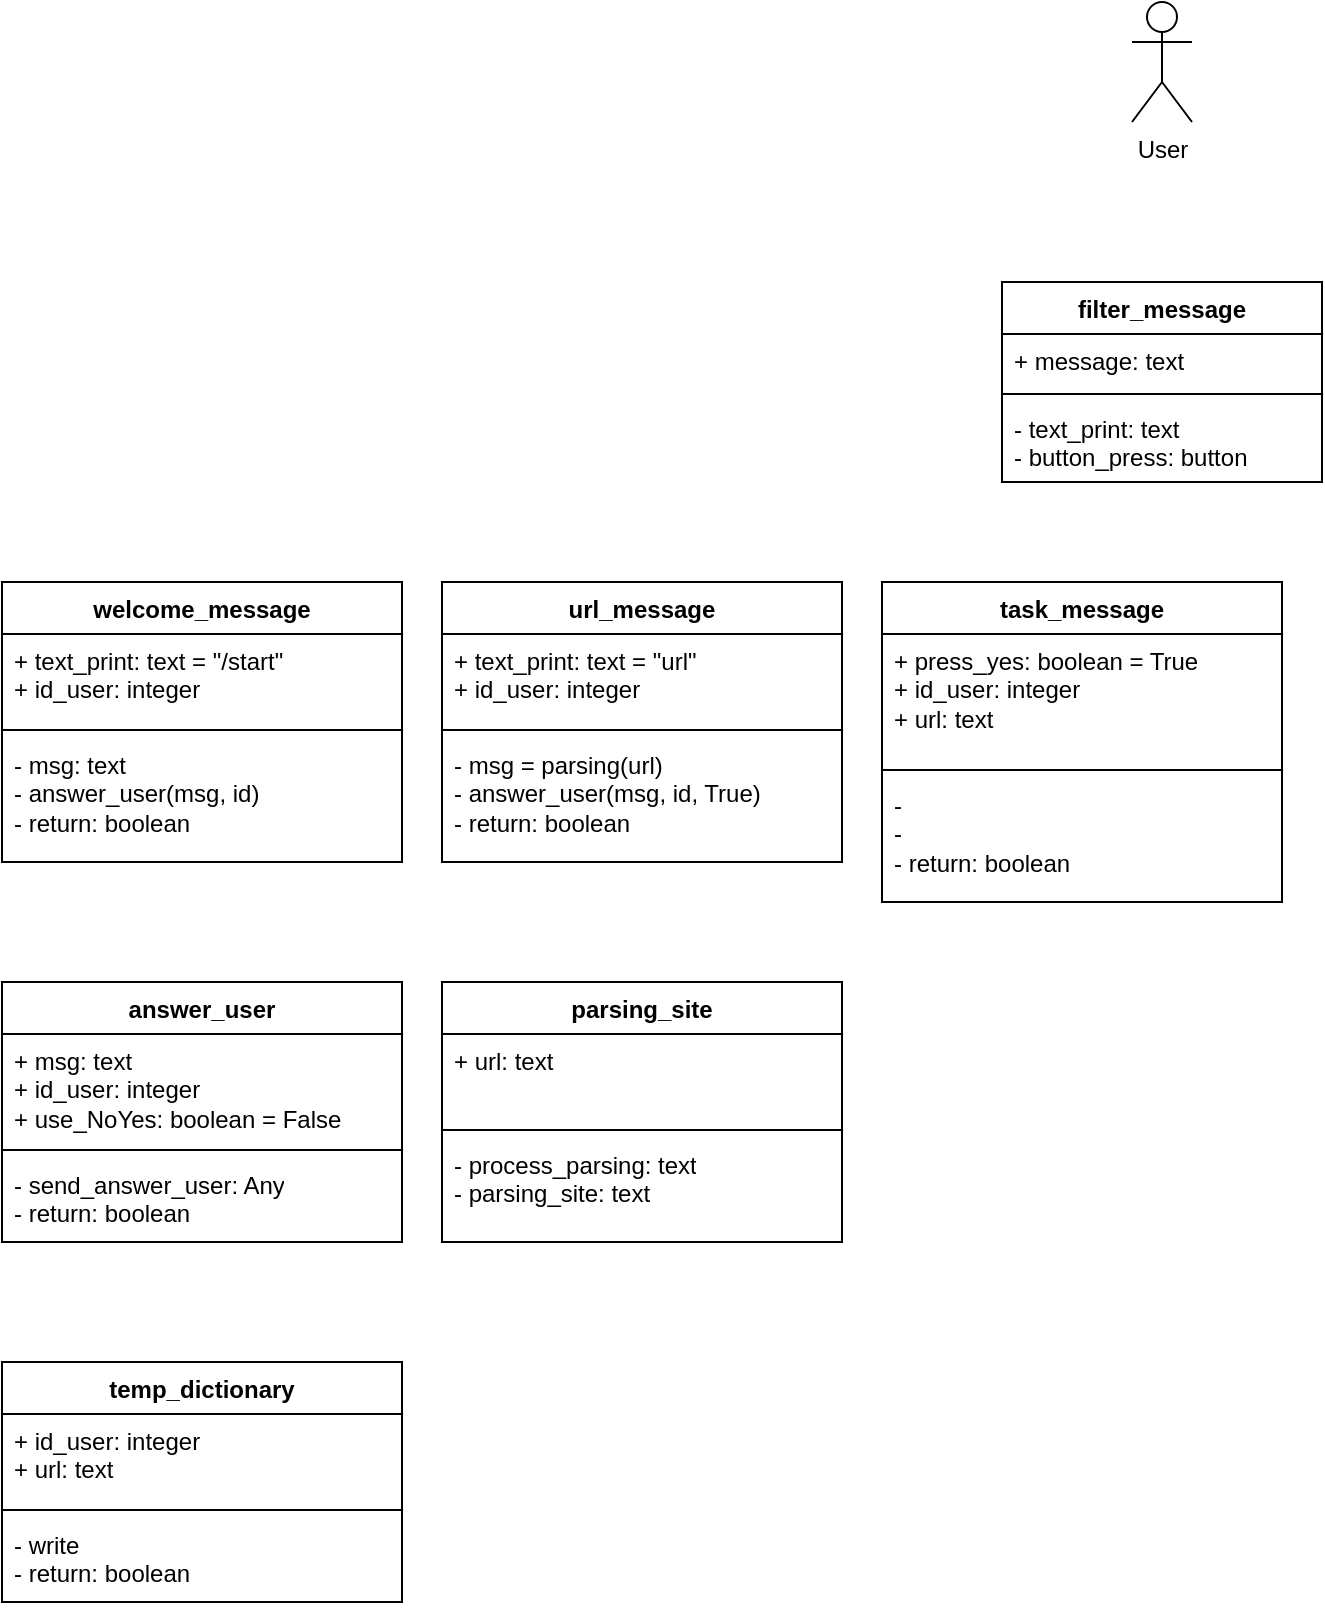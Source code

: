 <mxfile version="22.0.8" type="github">
  <diagram name="Страница — 1" id="5FJGtUaLvc8kbi69Jgre">
    <mxGraphModel dx="2922" dy="1099" grid="1" gridSize="10" guides="1" tooltips="1" connect="1" arrows="1" fold="1" page="1" pageScale="1" pageWidth="827" pageHeight="1169" math="0" shadow="0">
      <root>
        <mxCell id="0" />
        <mxCell id="1" parent="0" />
        <mxCell id="H9uGGTbssXHLd05-33D6-1" value="filter_message" style="swimlane;fontStyle=1;align=center;verticalAlign=top;childLayout=stackLayout;horizontal=1;startSize=26;horizontalStack=0;resizeParent=1;resizeParentMax=0;resizeLast=0;collapsible=1;marginBottom=0;whiteSpace=wrap;html=1;" parent="1" vertex="1">
          <mxGeometry x="-400" y="170" width="160" height="100" as="geometry" />
        </mxCell>
        <mxCell id="H9uGGTbssXHLd05-33D6-2" value="+ message: text" style="text;strokeColor=none;fillColor=none;align=left;verticalAlign=top;spacingLeft=4;spacingRight=4;overflow=hidden;rotatable=0;points=[[0,0.5],[1,0.5]];portConstraint=eastwest;whiteSpace=wrap;html=1;" parent="H9uGGTbssXHLd05-33D6-1" vertex="1">
          <mxGeometry y="26" width="160" height="26" as="geometry" />
        </mxCell>
        <mxCell id="H9uGGTbssXHLd05-33D6-3" value="" style="line;strokeWidth=1;fillColor=none;align=left;verticalAlign=middle;spacingTop=-1;spacingLeft=3;spacingRight=3;rotatable=0;labelPosition=right;points=[];portConstraint=eastwest;strokeColor=inherit;" parent="H9uGGTbssXHLd05-33D6-1" vertex="1">
          <mxGeometry y="52" width="160" height="8" as="geometry" />
        </mxCell>
        <mxCell id="H9uGGTbssXHLd05-33D6-4" value="- text_print: text&lt;br&gt;- button_press: button" style="text;strokeColor=none;fillColor=none;align=left;verticalAlign=top;spacingLeft=4;spacingRight=4;overflow=hidden;rotatable=0;points=[[0,0.5],[1,0.5]];portConstraint=eastwest;whiteSpace=wrap;html=1;" parent="H9uGGTbssXHLd05-33D6-1" vertex="1">
          <mxGeometry y="60" width="160" height="40" as="geometry" />
        </mxCell>
        <mxCell id="H9uGGTbssXHLd05-33D6-6" value="User" style="shape=umlActor;verticalLabelPosition=bottom;verticalAlign=top;html=1;" parent="1" vertex="1">
          <mxGeometry x="-335" y="30" width="30" height="60" as="geometry" />
        </mxCell>
        <mxCell id="H0bfLcFETeNuK2Q-7Ryl-2" value="welcome_message" style="swimlane;fontStyle=1;align=center;verticalAlign=top;childLayout=stackLayout;horizontal=1;startSize=26;horizontalStack=0;resizeParent=1;resizeParentMax=0;resizeLast=0;collapsible=1;marginBottom=0;whiteSpace=wrap;html=1;" parent="1" vertex="1">
          <mxGeometry x="-900" y="320" width="200" height="140" as="geometry" />
        </mxCell>
        <mxCell id="H0bfLcFETeNuK2Q-7Ryl-3" value="+ text_print: text = &quot;/start&quot;&lt;br&gt;+ id_user: integer" style="text;strokeColor=none;fillColor=none;align=left;verticalAlign=top;spacingLeft=4;spacingRight=4;overflow=hidden;rotatable=0;points=[[0,0.5],[1,0.5]];portConstraint=eastwest;whiteSpace=wrap;html=1;" parent="H0bfLcFETeNuK2Q-7Ryl-2" vertex="1">
          <mxGeometry y="26" width="200" height="44" as="geometry" />
        </mxCell>
        <mxCell id="H0bfLcFETeNuK2Q-7Ryl-4" value="" style="line;strokeWidth=1;fillColor=none;align=left;verticalAlign=middle;spacingTop=-1;spacingLeft=3;spacingRight=3;rotatable=0;labelPosition=right;points=[];portConstraint=eastwest;strokeColor=inherit;" parent="H0bfLcFETeNuK2Q-7Ryl-2" vertex="1">
          <mxGeometry y="70" width="200" height="8" as="geometry" />
        </mxCell>
        <mxCell id="H0bfLcFETeNuK2Q-7Ryl-5" value="- msg: text&lt;br&gt;- answer_user(msg, id)&lt;br&gt;-&amp;nbsp;return: boolean" style="text;strokeColor=none;fillColor=none;align=left;verticalAlign=top;spacingLeft=4;spacingRight=4;overflow=hidden;rotatable=0;points=[[0,0.5],[1,0.5]];portConstraint=eastwest;whiteSpace=wrap;html=1;" parent="H0bfLcFETeNuK2Q-7Ryl-2" vertex="1">
          <mxGeometry y="78" width="200" height="62" as="geometry" />
        </mxCell>
        <mxCell id="H0bfLcFETeNuK2Q-7Ryl-6" value="answer_user" style="swimlane;fontStyle=1;align=center;verticalAlign=top;childLayout=stackLayout;horizontal=1;startSize=26;horizontalStack=0;resizeParent=1;resizeParentMax=0;resizeLast=0;collapsible=1;marginBottom=0;whiteSpace=wrap;html=1;" parent="1" vertex="1">
          <mxGeometry x="-900" y="520" width="200" height="130" as="geometry" />
        </mxCell>
        <mxCell id="H0bfLcFETeNuK2Q-7Ryl-7" value="+ msg: text&lt;br&gt;+ id_user: integer&lt;br&gt;+ use_NoYes: boolean = False" style="text;strokeColor=none;fillColor=none;align=left;verticalAlign=top;spacingLeft=4;spacingRight=4;overflow=hidden;rotatable=0;points=[[0,0.5],[1,0.5]];portConstraint=eastwest;whiteSpace=wrap;html=1;" parent="H0bfLcFETeNuK2Q-7Ryl-6" vertex="1">
          <mxGeometry y="26" width="200" height="54" as="geometry" />
        </mxCell>
        <mxCell id="H0bfLcFETeNuK2Q-7Ryl-8" value="" style="line;strokeWidth=1;fillColor=none;align=left;verticalAlign=middle;spacingTop=-1;spacingLeft=3;spacingRight=3;rotatable=0;labelPosition=right;points=[];portConstraint=eastwest;strokeColor=inherit;" parent="H0bfLcFETeNuK2Q-7Ryl-6" vertex="1">
          <mxGeometry y="80" width="200" height="8" as="geometry" />
        </mxCell>
        <mxCell id="H0bfLcFETeNuK2Q-7Ryl-9" value="- send_answer_user: Any&lt;br&gt;- return: boolean" style="text;strokeColor=none;fillColor=none;align=left;verticalAlign=top;spacingLeft=4;spacingRight=4;overflow=hidden;rotatable=0;points=[[0,0.5],[1,0.5]];portConstraint=eastwest;whiteSpace=wrap;html=1;" parent="H0bfLcFETeNuK2Q-7Ryl-6" vertex="1">
          <mxGeometry y="88" width="200" height="42" as="geometry" />
        </mxCell>
        <mxCell id="ytyW5f8ttz-P0lV4MFBV-1" value="url_message" style="swimlane;fontStyle=1;align=center;verticalAlign=top;childLayout=stackLayout;horizontal=1;startSize=26;horizontalStack=0;resizeParent=1;resizeParentMax=0;resizeLast=0;collapsible=1;marginBottom=0;whiteSpace=wrap;html=1;" parent="1" vertex="1">
          <mxGeometry x="-680" y="320" width="200" height="140" as="geometry" />
        </mxCell>
        <mxCell id="ytyW5f8ttz-P0lV4MFBV-2" value="+ text_print: text = &quot;url&quot;&amp;nbsp;&lt;br&gt;+ id_user: integer" style="text;strokeColor=none;fillColor=none;align=left;verticalAlign=top;spacingLeft=4;spacingRight=4;overflow=hidden;rotatable=0;points=[[0,0.5],[1,0.5]];portConstraint=eastwest;whiteSpace=wrap;html=1;" parent="ytyW5f8ttz-P0lV4MFBV-1" vertex="1">
          <mxGeometry y="26" width="200" height="44" as="geometry" />
        </mxCell>
        <mxCell id="ytyW5f8ttz-P0lV4MFBV-3" value="" style="line;strokeWidth=1;fillColor=none;align=left;verticalAlign=middle;spacingTop=-1;spacingLeft=3;spacingRight=3;rotatable=0;labelPosition=right;points=[];portConstraint=eastwest;strokeColor=inherit;" parent="ytyW5f8ttz-P0lV4MFBV-1" vertex="1">
          <mxGeometry y="70" width="200" height="8" as="geometry" />
        </mxCell>
        <mxCell id="ytyW5f8ttz-P0lV4MFBV-4" value="- msg = parsing(url)&lt;br&gt;- answer_user(msg, id, True)&lt;br&gt;- return: boolean" style="text;strokeColor=none;fillColor=none;align=left;verticalAlign=top;spacingLeft=4;spacingRight=4;overflow=hidden;rotatable=0;points=[[0,0.5],[1,0.5]];portConstraint=eastwest;whiteSpace=wrap;html=1;" parent="ytyW5f8ttz-P0lV4MFBV-1" vertex="1">
          <mxGeometry y="78" width="200" height="62" as="geometry" />
        </mxCell>
        <mxCell id="ytyW5f8ttz-P0lV4MFBV-6" value="parsing_site" style="swimlane;fontStyle=1;align=center;verticalAlign=top;childLayout=stackLayout;horizontal=1;startSize=26;horizontalStack=0;resizeParent=1;resizeParentMax=0;resizeLast=0;collapsible=1;marginBottom=0;whiteSpace=wrap;html=1;" parent="1" vertex="1">
          <mxGeometry x="-680" y="520" width="200" height="130" as="geometry" />
        </mxCell>
        <mxCell id="ytyW5f8ttz-P0lV4MFBV-7" value="+ url: text" style="text;strokeColor=none;fillColor=none;align=left;verticalAlign=top;spacingLeft=4;spacingRight=4;overflow=hidden;rotatable=0;points=[[0,0.5],[1,0.5]];portConstraint=eastwest;whiteSpace=wrap;html=1;" parent="ytyW5f8ttz-P0lV4MFBV-6" vertex="1">
          <mxGeometry y="26" width="200" height="44" as="geometry" />
        </mxCell>
        <mxCell id="ytyW5f8ttz-P0lV4MFBV-8" value="" style="line;strokeWidth=1;fillColor=none;align=left;verticalAlign=middle;spacingTop=-1;spacingLeft=3;spacingRight=3;rotatable=0;labelPosition=right;points=[];portConstraint=eastwest;strokeColor=inherit;" parent="ytyW5f8ttz-P0lV4MFBV-6" vertex="1">
          <mxGeometry y="70" width="200" height="8" as="geometry" />
        </mxCell>
        <mxCell id="ytyW5f8ttz-P0lV4MFBV-9" value="- process_parsing: text&lt;br&gt;- parsing_site: text" style="text;strokeColor=none;fillColor=none;align=left;verticalAlign=top;spacingLeft=4;spacingRight=4;overflow=hidden;rotatable=0;points=[[0,0.5],[1,0.5]];portConstraint=eastwest;whiteSpace=wrap;html=1;" parent="ytyW5f8ttz-P0lV4MFBV-6" vertex="1">
          <mxGeometry y="78" width="200" height="52" as="geometry" />
        </mxCell>
        <mxCell id="ytyW5f8ttz-P0lV4MFBV-10" value="task_message" style="swimlane;fontStyle=1;align=center;verticalAlign=top;childLayout=stackLayout;horizontal=1;startSize=26;horizontalStack=0;resizeParent=1;resizeParentMax=0;resizeLast=0;collapsible=1;marginBottom=0;whiteSpace=wrap;html=1;" parent="1" vertex="1">
          <mxGeometry x="-460" y="320" width="200" height="160" as="geometry" />
        </mxCell>
        <mxCell id="ytyW5f8ttz-P0lV4MFBV-11" value="+ press_yes: boolean = True&lt;br&gt;+ id_user: integer&lt;br&gt;+ url: text&amp;nbsp;" style="text;strokeColor=none;fillColor=none;align=left;verticalAlign=top;spacingLeft=4;spacingRight=4;overflow=hidden;rotatable=0;points=[[0,0.5],[1,0.5]];portConstraint=eastwest;whiteSpace=wrap;html=1;" parent="ytyW5f8ttz-P0lV4MFBV-10" vertex="1">
          <mxGeometry y="26" width="200" height="64" as="geometry" />
        </mxCell>
        <mxCell id="ytyW5f8ttz-P0lV4MFBV-12" value="" style="line;strokeWidth=1;fillColor=none;align=left;verticalAlign=middle;spacingTop=-1;spacingLeft=3;spacingRight=3;rotatable=0;labelPosition=right;points=[];portConstraint=eastwest;strokeColor=inherit;" parent="ytyW5f8ttz-P0lV4MFBV-10" vertex="1">
          <mxGeometry y="90" width="200" height="8" as="geometry" />
        </mxCell>
        <mxCell id="ytyW5f8ttz-P0lV4MFBV-13" value="-&amp;nbsp;&lt;br&gt;-&amp;nbsp;&lt;br&gt;- return: boolean" style="text;strokeColor=none;fillColor=none;align=left;verticalAlign=top;spacingLeft=4;spacingRight=4;overflow=hidden;rotatable=0;points=[[0,0.5],[1,0.5]];portConstraint=eastwest;whiteSpace=wrap;html=1;" parent="ytyW5f8ttz-P0lV4MFBV-10" vertex="1">
          <mxGeometry y="98" width="200" height="62" as="geometry" />
        </mxCell>
        <mxCell id="8rFC-LbRsjM05jyKPcQx-1" value="temp_dictionary" style="swimlane;fontStyle=1;align=center;verticalAlign=top;childLayout=stackLayout;horizontal=1;startSize=26;horizontalStack=0;resizeParent=1;resizeParentMax=0;resizeLast=0;collapsible=1;marginBottom=0;whiteSpace=wrap;html=1;" vertex="1" parent="1">
          <mxGeometry x="-900" y="710" width="200" height="120" as="geometry" />
        </mxCell>
        <mxCell id="8rFC-LbRsjM05jyKPcQx-2" value="+ id_user: integer&lt;br style=&quot;border-color: var(--border-color);&quot;&gt;+ url: text&amp;nbsp;" style="text;strokeColor=none;fillColor=none;align=left;verticalAlign=top;spacingLeft=4;spacingRight=4;overflow=hidden;rotatable=0;points=[[0,0.5],[1,0.5]];portConstraint=eastwest;whiteSpace=wrap;html=1;" vertex="1" parent="8rFC-LbRsjM05jyKPcQx-1">
          <mxGeometry y="26" width="200" height="44" as="geometry" />
        </mxCell>
        <mxCell id="8rFC-LbRsjM05jyKPcQx-3" value="" style="line;strokeWidth=1;fillColor=none;align=left;verticalAlign=middle;spacingTop=-1;spacingLeft=3;spacingRight=3;rotatable=0;labelPosition=right;points=[];portConstraint=eastwest;strokeColor=inherit;" vertex="1" parent="8rFC-LbRsjM05jyKPcQx-1">
          <mxGeometry y="70" width="200" height="8" as="geometry" />
        </mxCell>
        <mxCell id="8rFC-LbRsjM05jyKPcQx-4" value="- write&lt;br&gt;- return: boolean" style="text;strokeColor=none;fillColor=none;align=left;verticalAlign=top;spacingLeft=4;spacingRight=4;overflow=hidden;rotatable=0;points=[[0,0.5],[1,0.5]];portConstraint=eastwest;whiteSpace=wrap;html=1;" vertex="1" parent="8rFC-LbRsjM05jyKPcQx-1">
          <mxGeometry y="78" width="200" height="42" as="geometry" />
        </mxCell>
      </root>
    </mxGraphModel>
  </diagram>
</mxfile>
